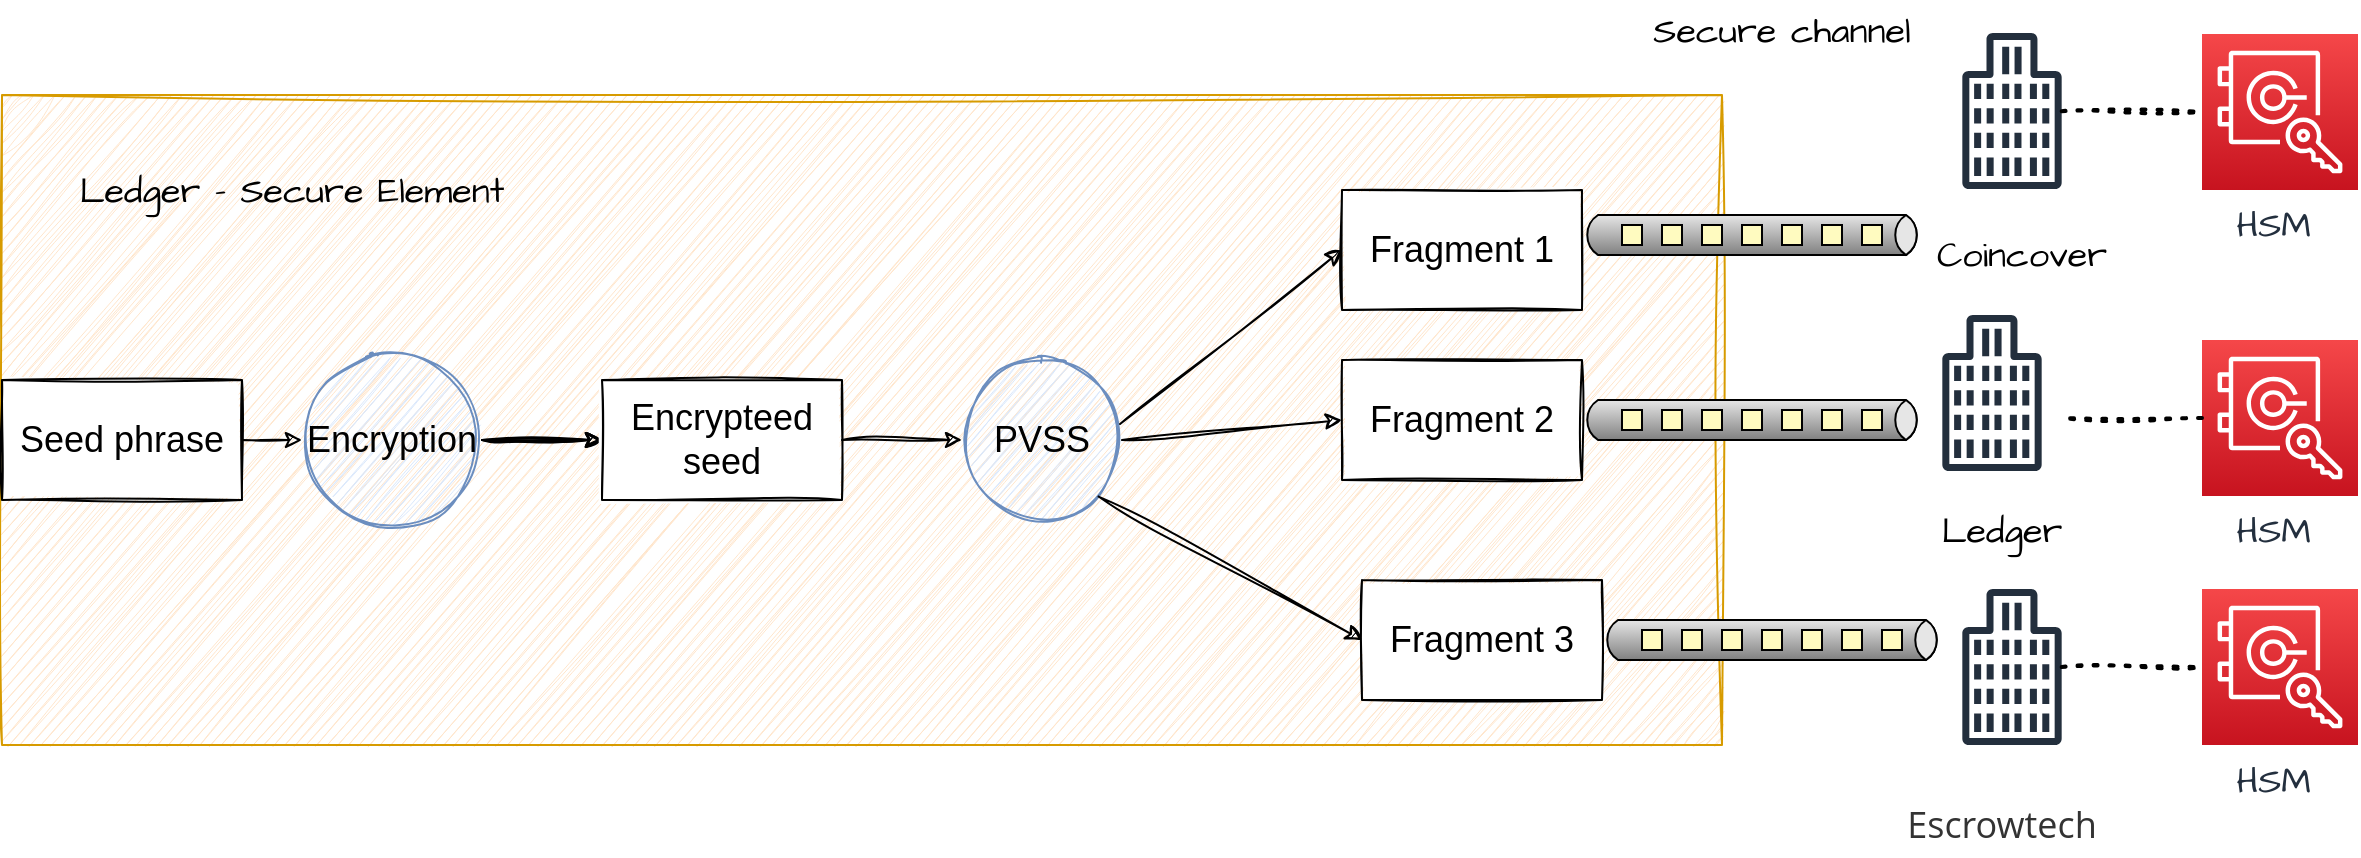 <mxfile version="20.6.2" type="device"><diagram id="QQlvskkdOhfx6sORYDQ-" name="Page-1"><mxGraphModel dx="1352" dy="961" grid="1" gridSize="10" guides="1" tooltips="1" connect="1" arrows="1" fold="1" page="1" pageScale="1" pageWidth="2336" pageHeight="1654" math="0" shadow="0"><root><mxCell id="0"/><mxCell id="1" parent="0"/><mxCell id="xpyNwON2ZHOt2MHi6ut0-19" value="" style="rounded=0;whiteSpace=wrap;html=1;sketch=1;hachureGap=4;jiggle=2;fontFamily=Architects Daughter;fontSource=https%3A%2F%2Ffonts.googleapis.com%2Fcss%3Ffamily%3DArchitects%2BDaughter;fontSize=18;fillColor=#ffe6cc;strokeColor=#d79b00;" parent="1" vertex="1"><mxGeometry y="287.5" width="860" height="325" as="geometry"/></mxCell><mxCell id="xpyNwON2ZHOt2MHi6ut0-1" value="Seed phrase" style="rounded=0;whiteSpace=wrap;html=1;sketch=1;fontSize=18;" parent="1" vertex="1"><mxGeometry y="430" width="120" height="60" as="geometry"/></mxCell><mxCell id="xpyNwON2ZHOt2MHi6ut0-2" value="" style="endArrow=classic;html=1;rounded=0;exitX=1;exitY=0.5;exitDx=0;exitDy=0;sketch=1;entryX=0;entryY=0.5;entryDx=0;entryDy=0;fontSize=18;" parent="1" source="xpyNwON2ZHOt2MHi6ut0-1" target="xpyNwON2ZHOt2MHi6ut0-3" edge="1"><mxGeometry width="50" height="50" relative="1" as="geometry"><mxPoint x="130" y="500" as="sourcePoint"/><mxPoint x="190" y="460" as="targetPoint"/></mxGeometry></mxCell><mxCell id="xpyNwON2ZHOt2MHi6ut0-16" value="" style="edgeStyle=orthogonalEdgeStyle;rounded=0;sketch=1;hachureGap=4;jiggle=2;orthogonalLoop=1;jettySize=auto;html=1;fontFamily=Architects Daughter;fontSource=https%3A%2F%2Ffonts.googleapis.com%2Fcss%3Ffamily%3DArchitects%2BDaughter;fontSize=18;" parent="1" source="xpyNwON2ZHOt2MHi6ut0-3" target="xpyNwON2ZHOt2MHi6ut0-5" edge="1"><mxGeometry relative="1" as="geometry"/></mxCell><mxCell id="xpyNwON2ZHOt2MHi6ut0-17" value="" style="edgeStyle=orthogonalEdgeStyle;rounded=0;sketch=1;hachureGap=4;jiggle=2;orthogonalLoop=1;jettySize=auto;html=1;fontFamily=Architects Daughter;fontSource=https%3A%2F%2Ffonts.googleapis.com%2Fcss%3Ffamily%3DArchitects%2BDaughter;fontSize=18;" parent="1" source="xpyNwON2ZHOt2MHi6ut0-3" target="xpyNwON2ZHOt2MHi6ut0-5" edge="1"><mxGeometry relative="1" as="geometry"/></mxCell><mxCell id="xpyNwON2ZHOt2MHi6ut0-18" value="" style="edgeStyle=orthogonalEdgeStyle;rounded=0;sketch=1;hachureGap=4;jiggle=2;orthogonalLoop=1;jettySize=auto;html=1;fontFamily=Architects Daughter;fontSource=https%3A%2F%2Ffonts.googleapis.com%2Fcss%3Ffamily%3DArchitects%2BDaughter;fontSize=18;" parent="1" source="xpyNwON2ZHOt2MHi6ut0-3" target="xpyNwON2ZHOt2MHi6ut0-5" edge="1"><mxGeometry relative="1" as="geometry"/></mxCell><mxCell id="xpyNwON2ZHOt2MHi6ut0-3" value="Encryption" style="ellipse;whiteSpace=wrap;html=1;aspect=fixed;sketch=1;fillColor=#dae8fc;strokeColor=#6c8ebf;fontSize=18;" parent="1" vertex="1"><mxGeometry x="150" y="415" width="90" height="90" as="geometry"/></mxCell><mxCell id="xpyNwON2ZHOt2MHi6ut0-4" value="" style="endArrow=classic;html=1;rounded=0;entryX=0;entryY=0.5;entryDx=0;entryDy=0;sketch=1;fontSize=18;" parent="1" target="xpyNwON2ZHOt2MHi6ut0-5" edge="1"><mxGeometry width="50" height="50" relative="1" as="geometry"><mxPoint x="240" y="460" as="sourcePoint"/><mxPoint x="330" y="460" as="targetPoint"/></mxGeometry></mxCell><mxCell id="xpyNwON2ZHOt2MHi6ut0-5" value="Encrypteed seed" style="rounded=0;whiteSpace=wrap;html=1;sketch=1;fontSize=18;" parent="1" vertex="1"><mxGeometry x="300" y="430" width="120" height="60" as="geometry"/></mxCell><mxCell id="xpyNwON2ZHOt2MHi6ut0-6" value="Fragment 1" style="rounded=0;whiteSpace=wrap;html=1;sketch=1;fontSize=18;" parent="1" vertex="1"><mxGeometry x="670" y="335" width="120" height="60" as="geometry"/></mxCell><mxCell id="xpyNwON2ZHOt2MHi6ut0-7" value="Fragment 2" style="rounded=0;whiteSpace=wrap;html=1;sketch=1;fontSize=18;" parent="1" vertex="1"><mxGeometry x="670" y="420" width="120" height="60" as="geometry"/></mxCell><mxCell id="xpyNwON2ZHOt2MHi6ut0-8" value="Fragment 3" style="rounded=0;whiteSpace=wrap;html=1;sketch=1;fontSize=18;" parent="1" vertex="1"><mxGeometry x="680" y="530" width="120" height="60" as="geometry"/></mxCell><mxCell id="xpyNwON2ZHOt2MHi6ut0-9" value="PVSS" style="ellipse;whiteSpace=wrap;html=1;aspect=fixed;sketch=1;fillColor=#dae8fc;strokeColor=#6c8ebf;fontSize=18;" parent="1" vertex="1"><mxGeometry x="480" y="420" width="80" height="80" as="geometry"/></mxCell><mxCell id="xpyNwON2ZHOt2MHi6ut0-15" value="" style="endArrow=classic;html=1;rounded=0;sketch=1;hachureGap=4;jiggle=2;fontFamily=Architects Daughter;fontSource=https%3A%2F%2Ffonts.googleapis.com%2Fcss%3Ffamily%3DArchitects%2BDaughter;fontSize=18;exitX=1;exitY=0.5;exitDx=0;exitDy=0;entryX=0;entryY=0.5;entryDx=0;entryDy=0;" parent="1" source="xpyNwON2ZHOt2MHi6ut0-5" target="xpyNwON2ZHOt2MHi6ut0-9" edge="1"><mxGeometry width="50" height="50" relative="1" as="geometry"><mxPoint x="430" y="420" as="sourcePoint"/><mxPoint x="480" y="370" as="targetPoint"/></mxGeometry></mxCell><mxCell id="xpyNwON2ZHOt2MHi6ut0-20" value="Ledger - Secure Element" style="text;html=1;strokeColor=none;fillColor=none;align=center;verticalAlign=middle;whiteSpace=wrap;rounded=0;sketch=1;hachureGap=4;jiggle=2;fontFamily=Architects Daughter;fontSource=https%3A%2F%2Ffonts.googleapis.com%2Fcss%3Ffamily%3DArchitects%2BDaughter;fontSize=18;" parent="1" vertex="1"><mxGeometry x="10" y="320" width="270" height="30" as="geometry"/></mxCell><mxCell id="xpyNwON2ZHOt2MHi6ut0-21" value="" style="endArrow=classic;html=1;rounded=0;sketch=1;hachureGap=4;jiggle=2;fontFamily=Architects Daughter;fontSource=https%3A%2F%2Ffonts.googleapis.com%2Fcss%3Ffamily%3DArchitects%2BDaughter;fontSize=18;exitX=0.988;exitY=0.4;exitDx=0;exitDy=0;exitPerimeter=0;entryX=0;entryY=0.5;entryDx=0;entryDy=0;" parent="1" source="xpyNwON2ZHOt2MHi6ut0-9" target="xpyNwON2ZHOt2MHi6ut0-6" edge="1"><mxGeometry width="50" height="50" relative="1" as="geometry"><mxPoint x="640" y="360" as="sourcePoint"/><mxPoint x="690" y="310" as="targetPoint"/></mxGeometry></mxCell><mxCell id="xpyNwON2ZHOt2MHi6ut0-22" value="" style="endArrow=classic;html=1;rounded=0;sketch=1;hachureGap=4;jiggle=2;fontFamily=Architects Daughter;fontSource=https%3A%2F%2Ffonts.googleapis.com%2Fcss%3Ffamily%3DArchitects%2BDaughter;fontSize=18;exitX=1;exitY=0.5;exitDx=0;exitDy=0;entryX=0;entryY=0.5;entryDx=0;entryDy=0;" parent="1" source="xpyNwON2ZHOt2MHi6ut0-9" target="xpyNwON2ZHOt2MHi6ut0-7" edge="1"><mxGeometry width="50" height="50" relative="1" as="geometry"><mxPoint x="620" y="530" as="sourcePoint"/><mxPoint x="670" y="480" as="targetPoint"/></mxGeometry></mxCell><mxCell id="xpyNwON2ZHOt2MHi6ut0-23" value="" style="endArrow=classic;html=1;rounded=0;sketch=1;hachureGap=4;jiggle=2;fontFamily=Architects Daughter;fontSource=https%3A%2F%2Ffonts.googleapis.com%2Fcss%3Ffamily%3DArchitects%2BDaughter;fontSize=18;exitX=1;exitY=1;exitDx=0;exitDy=0;entryX=0;entryY=0.5;entryDx=0;entryDy=0;" parent="1" source="xpyNwON2ZHOt2MHi6ut0-9" target="xpyNwON2ZHOt2MHi6ut0-8" edge="1"><mxGeometry width="50" height="50" relative="1" as="geometry"><mxPoint x="620" y="610" as="sourcePoint"/><mxPoint x="670" y="560" as="targetPoint"/></mxGeometry></mxCell><mxCell id="xpyNwON2ZHOt2MHi6ut0-27" value="HSM&amp;nbsp;" style="sketch=0;points=[[0,0,0],[0.25,0,0],[0.5,0,0],[0.75,0,0],[1,0,0],[0,1,0],[0.25,1,0],[0.5,1,0],[0.75,1,0],[1,1,0],[0,0.25,0],[0,0.5,0],[0,0.75,0],[1,0.25,0],[1,0.5,0],[1,0.75,0]];outlineConnect=0;fontColor=#232F3E;gradientColor=#F54749;gradientDirection=north;fillColor=#C7131F;strokeColor=#ffffff;dashed=0;verticalLabelPosition=bottom;verticalAlign=top;align=center;html=1;fontSize=18;fontStyle=0;aspect=fixed;shape=mxgraph.aws4.resourceIcon;resIcon=mxgraph.aws4.cloudhsm;hachureGap=4;jiggle=2;fontFamily=Architects Daughter;fontSource=https%3A%2F%2Ffonts.googleapis.com%2Fcss%3Ffamily%3DArchitects%2BDaughter;" parent="1" vertex="1"><mxGeometry x="1100" y="257" width="78" height="78" as="geometry"/></mxCell><mxCell id="xpyNwON2ZHOt2MHi6ut0-28" value="" style="strokeWidth=1;outlineConnect=0;dashed=0;align=center;html=1;fontSize=18;shape=mxgraph.eip.dataChannel;verticalLabelPosition=bottom;labelBackgroundColor=#ffffff;verticalAlign=top;" parent="1" vertex="1"><mxGeometry x="790" y="305" width="170" height="105" as="geometry"/></mxCell><mxCell id="xpyNwON2ZHOt2MHi6ut0-29" value="" style="strokeWidth=1;outlineConnect=0;dashed=0;align=center;html=1;fontSize=18;shape=mxgraph.eip.dataChannel;verticalLabelPosition=bottom;labelBackgroundColor=#ffffff;verticalAlign=top;" parent="1" vertex="1"><mxGeometry x="790" y="397.5" width="170" height="105" as="geometry"/></mxCell><mxCell id="xpyNwON2ZHOt2MHi6ut0-30" value="" style="strokeWidth=1;outlineConnect=0;dashed=0;align=center;html=1;fontSize=18;shape=mxgraph.eip.dataChannel;verticalLabelPosition=bottom;labelBackgroundColor=#ffffff;verticalAlign=top;" parent="1" vertex="1"><mxGeometry x="800" y="507.5" width="170" height="105" as="geometry"/></mxCell><mxCell id="xpyNwON2ZHOt2MHi6ut0-31" value="HSM&amp;nbsp;" style="sketch=0;points=[[0,0,0],[0.25,0,0],[0.5,0,0],[0.75,0,0],[1,0,0],[0,1,0],[0.25,1,0],[0.5,1,0],[0.75,1,0],[1,1,0],[0,0.25,0],[0,0.5,0],[0,0.75,0],[1,0.25,0],[1,0.5,0],[1,0.75,0]];outlineConnect=0;fontColor=#232F3E;gradientColor=#F54749;gradientDirection=north;fillColor=#C7131F;strokeColor=#ffffff;dashed=0;verticalLabelPosition=bottom;verticalAlign=top;align=center;html=1;fontSize=18;fontStyle=0;aspect=fixed;shape=mxgraph.aws4.resourceIcon;resIcon=mxgraph.aws4.cloudhsm;hachureGap=4;jiggle=2;fontFamily=Architects Daughter;fontSource=https%3A%2F%2Ffonts.googleapis.com%2Fcss%3Ffamily%3DArchitects%2BDaughter;" parent="1" vertex="1"><mxGeometry x="1100" y="410" width="78" height="78" as="geometry"/></mxCell><mxCell id="xpyNwON2ZHOt2MHi6ut0-32" value="HSM&amp;nbsp;" style="sketch=0;points=[[0,0,0],[0.25,0,0],[0.5,0,0],[0.75,0,0],[1,0,0],[0,1,0],[0.25,1,0],[0.5,1,0],[0.75,1,0],[1,1,0],[0,0.25,0],[0,0.5,0],[0,0.75,0],[1,0.25,0],[1,0.5,0],[1,0.75,0]];outlineConnect=0;fontColor=#232F3E;gradientColor=#F54749;gradientDirection=north;fillColor=#C7131F;strokeColor=#ffffff;dashed=0;verticalLabelPosition=bottom;verticalAlign=top;align=center;html=1;fontSize=18;fontStyle=0;aspect=fixed;shape=mxgraph.aws4.resourceIcon;resIcon=mxgraph.aws4.cloudhsm;hachureGap=4;jiggle=2;fontFamily=Architects Daughter;fontSource=https%3A%2F%2Ffonts.googleapis.com%2Fcss%3Ffamily%3DArchitects%2BDaughter;" parent="1" vertex="1"><mxGeometry x="1100" y="534.5" width="78" height="78" as="geometry"/></mxCell><mxCell id="xpyNwON2ZHOt2MHi6ut0-33" value="Secure channel" style="text;html=1;strokeColor=none;fillColor=none;align=center;verticalAlign=middle;whiteSpace=wrap;rounded=0;sketch=0;hachureGap=4;jiggle=2;fontFamily=Architects Daughter;fontSource=https%3A%2F%2Ffonts.googleapis.com%2Fcss%3Ffamily%3DArchitects%2BDaughter;fontSize=18;" parent="1" vertex="1"><mxGeometry x="800" y="240" width="180" height="30" as="geometry"/></mxCell><mxCell id="xpyNwON2ZHOt2MHi6ut0-34" value="" style="sketch=0;outlineConnect=0;fontColor=#232F3E;gradientColor=none;fillColor=#232F3D;strokeColor=none;dashed=0;verticalLabelPosition=bottom;verticalAlign=top;align=center;html=1;fontSize=18;fontStyle=0;aspect=fixed;pointerEvents=1;shape=mxgraph.aws4.office_building;hachureGap=4;jiggle=2;fontFamily=Architects Daughter;fontSource=https%3A%2F%2Ffonts.googleapis.com%2Fcss%3Ffamily%3DArchitects%2BDaughter;" parent="1" vertex="1"><mxGeometry x="980" y="256.5" width="50" height="78" as="geometry"/></mxCell><mxCell id="xpyNwON2ZHOt2MHi6ut0-35" value="" style="sketch=0;outlineConnect=0;fontColor=#232F3E;gradientColor=none;fillColor=#232F3D;strokeColor=none;dashed=0;verticalLabelPosition=bottom;verticalAlign=top;align=center;html=1;fontSize=18;fontStyle=0;aspect=fixed;pointerEvents=1;shape=mxgraph.aws4.office_building;hachureGap=4;jiggle=2;fontFamily=Architects Daughter;fontSource=https%3A%2F%2Ffonts.googleapis.com%2Fcss%3Ffamily%3DArchitects%2BDaughter;" parent="1" vertex="1"><mxGeometry x="970" y="397.5" width="50" height="78" as="geometry"/></mxCell><mxCell id="xpyNwON2ZHOt2MHi6ut0-36" value="" style="sketch=0;outlineConnect=0;fontColor=#232F3E;gradientColor=none;fillColor=#232F3D;strokeColor=none;dashed=0;verticalLabelPosition=bottom;verticalAlign=top;align=center;html=1;fontSize=18;fontStyle=0;aspect=fixed;pointerEvents=1;shape=mxgraph.aws4.office_building;hachureGap=4;jiggle=2;fontFamily=Architects Daughter;fontSource=https%3A%2F%2Ffonts.googleapis.com%2Fcss%3Ffamily%3DArchitects%2BDaughter;" parent="1" vertex="1"><mxGeometry x="980" y="534.5" width="50" height="78" as="geometry"/></mxCell><mxCell id="xpyNwON2ZHOt2MHi6ut0-37" value="Coincover" style="text;html=1;strokeColor=none;fillColor=none;align=center;verticalAlign=middle;whiteSpace=wrap;rounded=0;sketch=0;hachureGap=4;jiggle=2;fontFamily=Architects Daughter;fontSource=https%3A%2F%2Ffonts.googleapis.com%2Fcss%3Ffamily%3DArchitects%2BDaughter;fontSize=18;" parent="1" vertex="1"><mxGeometry x="980" y="351.5" width="60" height="30" as="geometry"/></mxCell><mxCell id="xpyNwON2ZHOt2MHi6ut0-38" value="Ledger" style="text;html=1;strokeColor=none;fillColor=none;align=center;verticalAlign=middle;whiteSpace=wrap;rounded=0;sketch=0;hachureGap=4;jiggle=2;fontFamily=Architects Daughter;fontSource=https%3A%2F%2Ffonts.googleapis.com%2Fcss%3Ffamily%3DArchitects%2BDaughter;fontSize=18;" parent="1" vertex="1"><mxGeometry x="970" y="490" width="60" height="30" as="geometry"/></mxCell><mxCell id="xpyNwON2ZHOt2MHi6ut0-39" value="&lt;span style=&quot;color: rgb(51, 51, 51); font-family: &amp;quot;Open Sans&amp;quot;, &amp;quot;Clear Sans&amp;quot;, &amp;quot;Helvetica Neue&amp;quot;, Helvetica, Arial, &amp;quot;Segoe UI Emoji&amp;quot;, sans-serif; font-size: 18px; orphans: 4; text-align: start; background-color: rgb(255, 255, 255);&quot;&gt;Escrowtech&lt;/span&gt;" style="text;html=1;strokeColor=none;fillColor=none;align=center;verticalAlign=middle;whiteSpace=wrap;rounded=0;sketch=0;hachureGap=4;jiggle=2;fontFamily=Architects Daughter;fontSource=https%3A%2F%2Ffonts.googleapis.com%2Fcss%3Ffamily%3DArchitects%2BDaughter;fontSize=18;" parent="1" vertex="1"><mxGeometry x="970" y="638" width="60" height="30" as="geometry"/></mxCell><mxCell id="xpyNwON2ZHOt2MHi6ut0-40" value="" style="endArrow=none;dashed=1;html=1;dashPattern=1 3;strokeWidth=2;rounded=0;sketch=1;hachureGap=4;jiggle=2;fontFamily=Architects Daughter;fontSource=https%3A%2F%2Ffonts.googleapis.com%2Fcss%3Ffamily%3DArchitects%2BDaughter;fontSize=18;exitX=0;exitY=0.5;exitDx=0;exitDy=0;exitPerimeter=0;" parent="1" source="xpyNwON2ZHOt2MHi6ut0-31" edge="1"><mxGeometry width="50" height="50" relative="1" as="geometry"><mxPoint x="830" y="540" as="sourcePoint"/><mxPoint x="1030" y="449" as="targetPoint"/></mxGeometry></mxCell><mxCell id="xpyNwON2ZHOt2MHi6ut0-41" value="" style="endArrow=none;dashed=1;html=1;dashPattern=1 3;strokeWidth=2;rounded=0;sketch=1;hachureGap=4;jiggle=2;fontFamily=Architects Daughter;fontSource=https%3A%2F%2Ffonts.googleapis.com%2Fcss%3Ffamily%3DArchitects%2BDaughter;fontSize=18;entryX=0;entryY=0.5;entryDx=0;entryDy=0;entryPerimeter=0;" parent="1" source="xpyNwON2ZHOt2MHi6ut0-34" target="xpyNwON2ZHOt2MHi6ut0-27" edge="1"><mxGeometry width="50" height="50" relative="1" as="geometry"><mxPoint x="1080" y="340" as="sourcePoint"/><mxPoint x="1130" y="290" as="targetPoint"/></mxGeometry></mxCell><mxCell id="yNv8vKh_hTbdS1drm5l0-2" value="" style="endArrow=none;dashed=1;html=1;dashPattern=1 3;strokeWidth=2;rounded=0;sketch=1;hachureGap=4;jiggle=2;fontFamily=Architects Daughter;fontSource=https%3A%2F%2Ffonts.googleapis.com%2Fcss%3Ffamily%3DArchitects%2BDaughter;fontSize=18;entryX=0;entryY=0.5;entryDx=0;entryDy=0;entryPerimeter=0;" edge="1" parent="1" source="xpyNwON2ZHOt2MHi6ut0-36" target="xpyNwON2ZHOt2MHi6ut0-32"><mxGeometry width="50" height="50" relative="1" as="geometry"><mxPoint x="1060" y="610" as="sourcePoint"/><mxPoint x="1110" y="560" as="targetPoint"/></mxGeometry></mxCell></root></mxGraphModel></diagram></mxfile>
